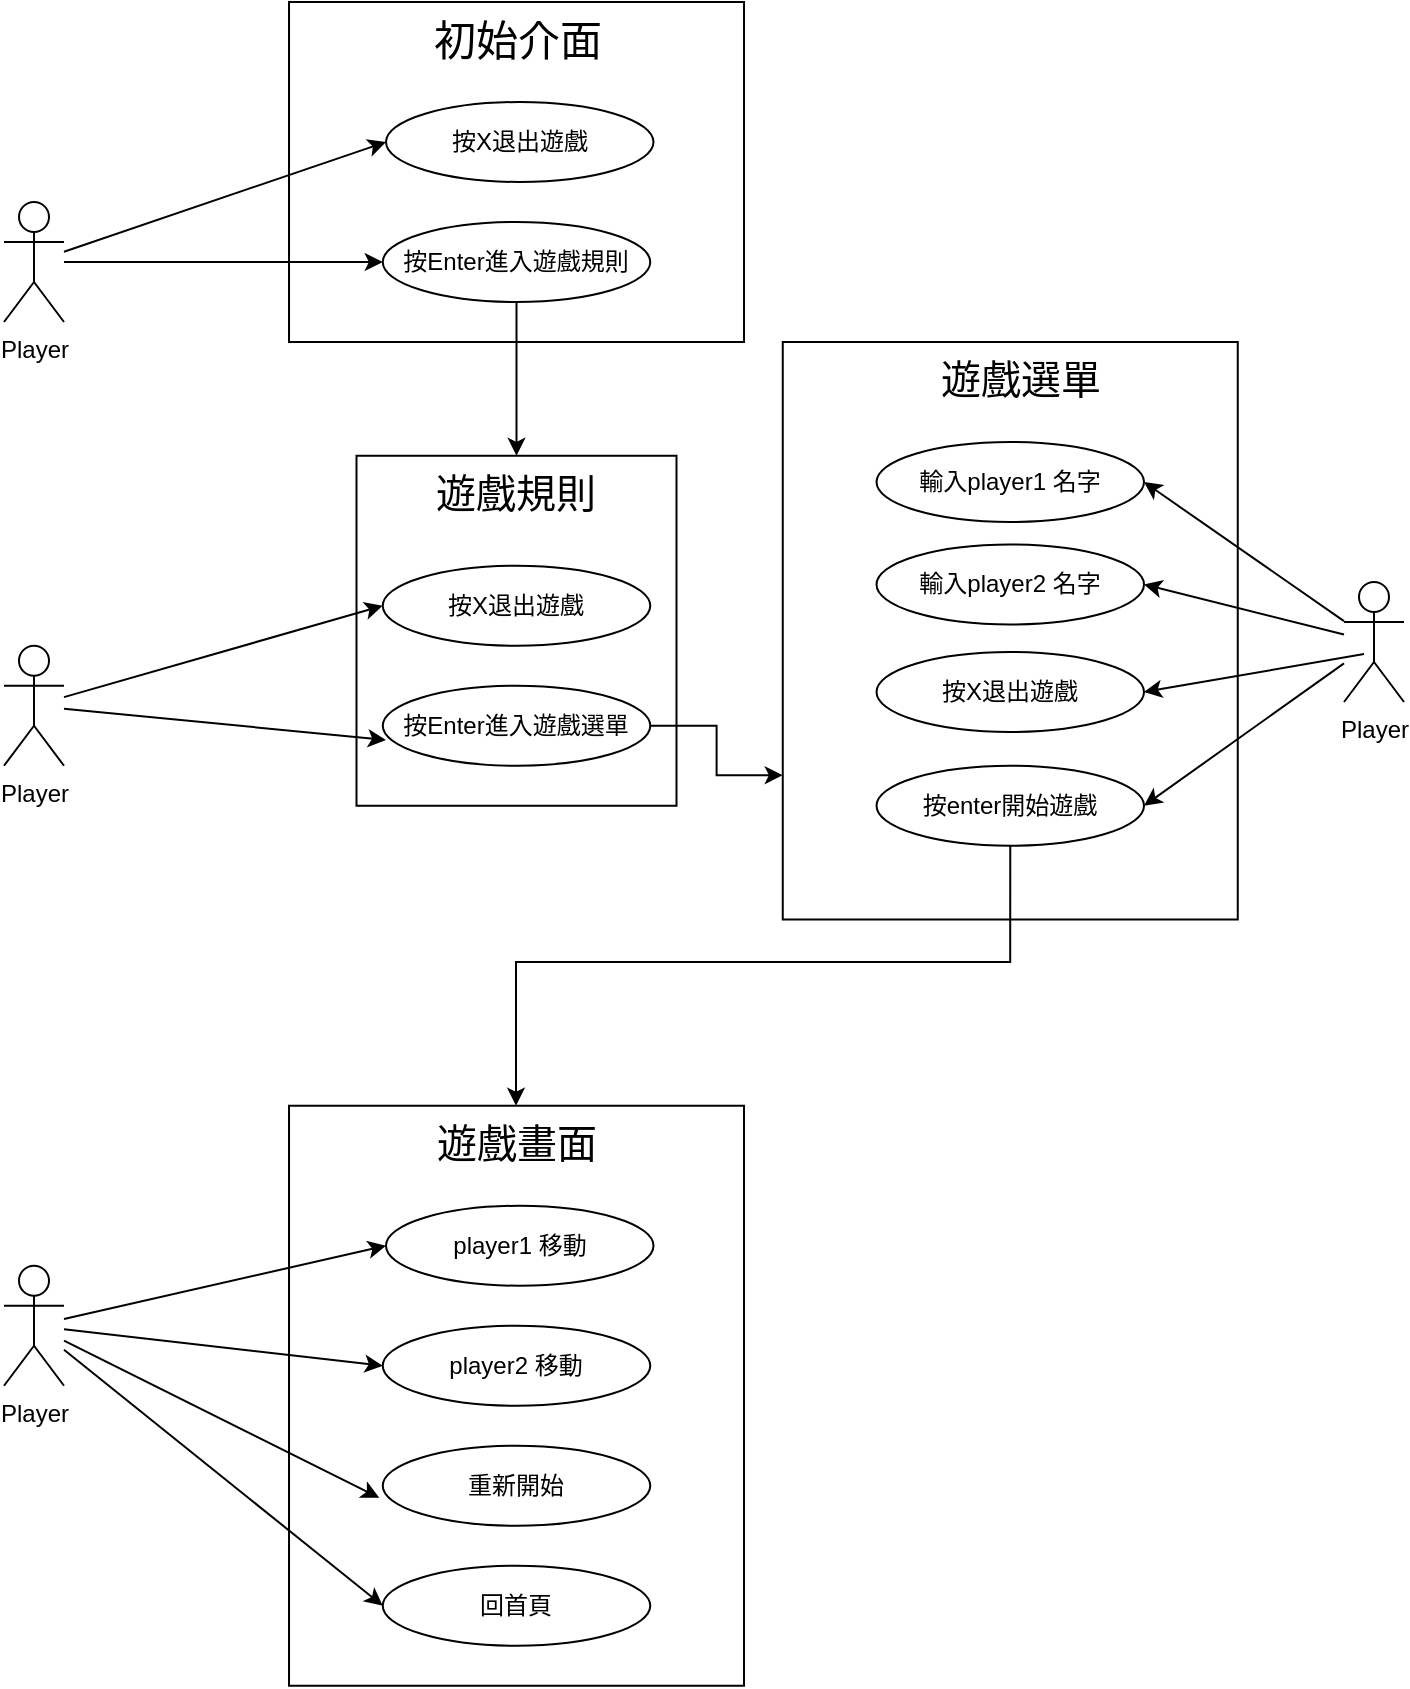 <mxfile version="24.5.3" type="github">
  <diagram name="Page-1" id="fRFBAp2FJAGGFOrt1j17">
    <mxGraphModel dx="2074" dy="1116" grid="1" gridSize="10" guides="1" tooltips="1" connect="1" arrows="1" fold="1" page="1" pageScale="1" pageWidth="850" pageHeight="1100" math="0" shadow="0">
      <root>
        <mxCell id="0" />
        <mxCell id="1" parent="0" />
        <mxCell id="SlgMJF4G2B78e_q-rDhP-2" value="&lt;font style=&quot;font-size: 20px;&quot;&gt;&amp;nbsp; 遊戲選單&lt;/font&gt;" style="rounded=0;whiteSpace=wrap;html=1;verticalAlign=top;" vertex="1" parent="1">
          <mxGeometry x="489.38" y="220" width="227.5" height="288.75" as="geometry" />
        </mxCell>
        <mxCell id="KAFOnqnanLpudtP8_fwG-33" value="&lt;font style=&quot;font-size: 20px;&quot;&gt;遊戲畫面&lt;/font&gt;" style="rounded=0;whiteSpace=wrap;html=1;align=center;verticalAlign=top;" parent="1" vertex="1">
          <mxGeometry x="242.51" y="601.87" width="227.49" height="290" as="geometry" />
        </mxCell>
        <mxCell id="KAFOnqnanLpudtP8_fwG-2" value="&lt;font style=&quot;font-size: 21px;&quot;&gt;初始介面&lt;/font&gt;" style="rounded=0;whiteSpace=wrap;html=1;verticalAlign=top;" parent="1" vertex="1">
          <mxGeometry x="242.51" y="50" width="227.5" height="170" as="geometry" />
        </mxCell>
        <mxCell id="KAFOnqnanLpudtP8_fwG-14" style="rounded=0;orthogonalLoop=1;jettySize=auto;html=1;entryX=0;entryY=0.5;entryDx=0;entryDy=0;" parent="1" source="KAFOnqnanLpudtP8_fwG-1" target="SlgMJF4G2B78e_q-rDhP-9" edge="1">
          <mxGeometry relative="1" as="geometry">
            <mxPoint x="296.25" y="230" as="targetPoint" />
          </mxGeometry>
        </mxCell>
        <mxCell id="KAFOnqnanLpudtP8_fwG-15" style="rounded=0;orthogonalLoop=1;jettySize=auto;html=1;entryX=0;entryY=0.5;entryDx=0;entryDy=0;" parent="1" source="KAFOnqnanLpudtP8_fwG-1" target="KAFOnqnanLpudtP8_fwG-10" edge="1">
          <mxGeometry relative="1" as="geometry" />
        </mxCell>
        <mxCell id="KAFOnqnanLpudtP8_fwG-1" value="Player" style="shape=umlActor;verticalLabelPosition=bottom;verticalAlign=top;html=1;outlineConnect=0;" parent="1" vertex="1">
          <mxGeometry x="100" y="150" width="30" height="60" as="geometry" />
        </mxCell>
        <mxCell id="KAFOnqnanLpudtP8_fwG-20" style="edgeStyle=orthogonalEdgeStyle;rounded=0;orthogonalLoop=1;jettySize=auto;html=1;strokeColor=default;align=center;verticalAlign=middle;fontFamily=Helvetica;fontSize=11;fontColor=default;labelBackgroundColor=default;endArrow=classic;entryX=0.5;entryY=0;entryDx=0;entryDy=0;" parent="1" source="KAFOnqnanLpudtP8_fwG-10" target="KAFOnqnanLpudtP8_fwG-26" edge="1">
          <mxGeometry relative="1" as="geometry">
            <mxPoint x="356" y="288" as="targetPoint" />
          </mxGeometry>
        </mxCell>
        <mxCell id="KAFOnqnanLpudtP8_fwG-10" value="按Enter進入遊戲規則" style="ellipse;whiteSpace=wrap;html=1;" parent="1" vertex="1">
          <mxGeometry x="289.38" y="160" width="133.75" height="40" as="geometry" />
        </mxCell>
        <mxCell id="lvF6_4PotguvGT_02k-U-1" value="Player" style="shape=umlActor;verticalLabelPosition=bottom;verticalAlign=top;html=1;outlineConnect=0;" parent="1" vertex="1">
          <mxGeometry x="100" y="371.87" width="30" height="60" as="geometry" />
        </mxCell>
        <mxCell id="KAFOnqnanLpudtP8_fwG-37" style="rounded=0;orthogonalLoop=1;jettySize=auto;html=1;entryX=0;entryY=0.5;entryDx=0;entryDy=0;strokeColor=default;align=center;verticalAlign=middle;fontFamily=Helvetica;fontSize=11;fontColor=default;labelBackgroundColor=default;endArrow=classic;" parent="1" source="lvF6_4PotguvGT_02k-U-2" target="KAFOnqnanLpudtP8_fwG-36" edge="1">
          <mxGeometry relative="1" as="geometry" />
        </mxCell>
        <mxCell id="KAFOnqnanLpudtP8_fwG-41" style="rounded=0;orthogonalLoop=1;jettySize=auto;html=1;entryX=0;entryY=0.5;entryDx=0;entryDy=0;strokeColor=default;align=center;verticalAlign=middle;fontFamily=Helvetica;fontSize=11;fontColor=default;labelBackgroundColor=default;endArrow=classic;" parent="1" source="lvF6_4PotguvGT_02k-U-2" target="KAFOnqnanLpudtP8_fwG-40" edge="1">
          <mxGeometry relative="1" as="geometry" />
        </mxCell>
        <mxCell id="KAFOnqnanLpudtP8_fwG-44" style="rounded=0;orthogonalLoop=1;jettySize=auto;html=1;entryX=0;entryY=0.5;entryDx=0;entryDy=0;strokeColor=default;align=center;verticalAlign=middle;fontFamily=Helvetica;fontSize=11;fontColor=default;labelBackgroundColor=default;endArrow=classic;" parent="1" source="lvF6_4PotguvGT_02k-U-2" target="KAFOnqnanLpudtP8_fwG-42" edge="1">
          <mxGeometry relative="1" as="geometry" />
        </mxCell>
        <mxCell id="lvF6_4PotguvGT_02k-U-2" value="Player" style="shape=umlActor;verticalLabelPosition=bottom;verticalAlign=top;html=1;outlineConnect=0;" parent="1" vertex="1">
          <mxGeometry x="100" y="681.87" width="30" height="60" as="geometry" />
        </mxCell>
        <mxCell id="KAFOnqnanLpudtP8_fwG-26" value="&lt;font style=&quot;font-size: 20px;&quot;&gt;遊戲規則&lt;/font&gt;" style="rounded=0;whiteSpace=wrap;html=1;align=center;verticalAlign=top;" parent="1" vertex="1">
          <mxGeometry x="276.25" y="276.88" width="160" height="175" as="geometry" />
        </mxCell>
        <mxCell id="KAFOnqnanLpudtP8_fwG-46" style="edgeStyle=orthogonalEdgeStyle;rounded=0;orthogonalLoop=1;jettySize=auto;html=1;strokeColor=default;align=center;verticalAlign=middle;fontFamily=Helvetica;fontSize=11;fontColor=default;labelBackgroundColor=default;endArrow=classic;exitX=0.5;exitY=1;exitDx=0;exitDy=0;" parent="1" source="KAFOnqnanLpudtP8_fwG-31" target="KAFOnqnanLpudtP8_fwG-33" edge="1">
          <mxGeometry relative="1" as="geometry">
            <Array as="points">
              <mxPoint x="603" y="530" />
              <mxPoint x="356" y="530" />
            </Array>
          </mxGeometry>
        </mxCell>
        <mxCell id="KAFOnqnanLpudtP8_fwG-31" value="按enter開始遊戲" style="ellipse;whiteSpace=wrap;html=1;" parent="1" vertex="1">
          <mxGeometry x="536.26" y="431.87" width="133.75" height="40" as="geometry" />
        </mxCell>
        <mxCell id="KAFOnqnanLpudtP8_fwG-35" value="重新開始" style="ellipse;whiteSpace=wrap;html=1;" parent="1" vertex="1">
          <mxGeometry x="289.38" y="771.87" width="133.75" height="40" as="geometry" />
        </mxCell>
        <mxCell id="KAFOnqnanLpudtP8_fwG-36" value="player1 移動" style="ellipse;whiteSpace=wrap;html=1;" parent="1" vertex="1">
          <mxGeometry x="291" y="651.87" width="133.75" height="40" as="geometry" />
        </mxCell>
        <mxCell id="KAFOnqnanLpudtP8_fwG-39" style="rounded=0;orthogonalLoop=1;jettySize=auto;html=1;entryX=-0.013;entryY=0.65;entryDx=0;entryDy=0;entryPerimeter=0;strokeColor=default;align=center;verticalAlign=middle;fontFamily=Helvetica;fontSize=11;fontColor=default;labelBackgroundColor=default;endArrow=classic;" parent="1" source="lvF6_4PotguvGT_02k-U-2" target="KAFOnqnanLpudtP8_fwG-35" edge="1">
          <mxGeometry relative="1" as="geometry" />
        </mxCell>
        <mxCell id="KAFOnqnanLpudtP8_fwG-40" value="player2 移動" style="ellipse;whiteSpace=wrap;html=1;" parent="1" vertex="1">
          <mxGeometry x="289.38" y="711.87" width="133.75" height="40" as="geometry" />
        </mxCell>
        <mxCell id="KAFOnqnanLpudtP8_fwG-42" value="回首頁" style="ellipse;whiteSpace=wrap;html=1;" parent="1" vertex="1">
          <mxGeometry x="289.38" y="831.87" width="133.75" height="40" as="geometry" />
        </mxCell>
        <mxCell id="SlgMJF4G2B78e_q-rDhP-3" value="輸入player2&lt;span style=&quot;background-color: initial;&quot;&gt;&amp;nbsp;名字&lt;/span&gt;" style="ellipse;whiteSpace=wrap;html=1;" vertex="1" parent="1">
          <mxGeometry x="536.26" y="321.25" width="133.75" height="40" as="geometry" />
        </mxCell>
        <mxCell id="SlgMJF4G2B78e_q-rDhP-4" value="輸入player1 名字" style="ellipse;whiteSpace=wrap;html=1;" vertex="1" parent="1">
          <mxGeometry x="536.26" y="270" width="133.75" height="40" as="geometry" />
        </mxCell>
        <mxCell id="SlgMJF4G2B78e_q-rDhP-6" value="按X退出遊戲" style="ellipse;whiteSpace=wrap;html=1;" vertex="1" parent="1">
          <mxGeometry x="536.26" y="375" width="133.75" height="40" as="geometry" />
        </mxCell>
        <mxCell id="SlgMJF4G2B78e_q-rDhP-9" value="按X退出遊戲" style="ellipse;whiteSpace=wrap;html=1;" vertex="1" parent="1">
          <mxGeometry x="291" y="100" width="133.75" height="40" as="geometry" />
        </mxCell>
        <mxCell id="SlgMJF4G2B78e_q-rDhP-10" value="按X退出遊戲" style="ellipse;whiteSpace=wrap;html=1;" vertex="1" parent="1">
          <mxGeometry x="289.38" y="331.87" width="133.75" height="40" as="geometry" />
        </mxCell>
        <mxCell id="SlgMJF4G2B78e_q-rDhP-12" style="edgeStyle=orthogonalEdgeStyle;rounded=0;orthogonalLoop=1;jettySize=auto;html=1;entryX=0;entryY=0.75;entryDx=0;entryDy=0;" edge="1" parent="1" source="SlgMJF4G2B78e_q-rDhP-11" target="SlgMJF4G2B78e_q-rDhP-2">
          <mxGeometry relative="1" as="geometry" />
        </mxCell>
        <mxCell id="SlgMJF4G2B78e_q-rDhP-11" value="按Enter進入遊戲選單" style="ellipse;whiteSpace=wrap;html=1;" vertex="1" parent="1">
          <mxGeometry x="289.39" y="391.87" width="133.75" height="40" as="geometry" />
        </mxCell>
        <mxCell id="SlgMJF4G2B78e_q-rDhP-13" style="rounded=0;orthogonalLoop=1;jettySize=auto;html=1;entryX=0;entryY=0.5;entryDx=0;entryDy=0;" edge="1" parent="1" source="lvF6_4PotguvGT_02k-U-1" target="SlgMJF4G2B78e_q-rDhP-10">
          <mxGeometry relative="1" as="geometry">
            <mxPoint x="140" y="185" as="sourcePoint" />
            <mxPoint x="301" y="130" as="targetPoint" />
          </mxGeometry>
        </mxCell>
        <mxCell id="SlgMJF4G2B78e_q-rDhP-14" style="rounded=0;orthogonalLoop=1;jettySize=auto;html=1;entryX=0.012;entryY=0.678;entryDx=0;entryDy=0;entryPerimeter=0;" edge="1" parent="1" source="lvF6_4PotguvGT_02k-U-1" target="SlgMJF4G2B78e_q-rDhP-11">
          <mxGeometry relative="1" as="geometry">
            <mxPoint x="140" y="408" as="sourcePoint" />
            <mxPoint x="299" y="362" as="targetPoint" />
          </mxGeometry>
        </mxCell>
        <mxCell id="SlgMJF4G2B78e_q-rDhP-16" value="Player" style="shape=umlActor;verticalLabelPosition=bottom;verticalAlign=top;html=1;outlineConnect=0;" vertex="1" parent="1">
          <mxGeometry x="770" y="340" width="30" height="60" as="geometry" />
        </mxCell>
        <mxCell id="SlgMJF4G2B78e_q-rDhP-17" style="rounded=0;orthogonalLoop=1;jettySize=auto;html=1;entryX=1;entryY=0.5;entryDx=0;entryDy=0;" edge="1" parent="1" source="SlgMJF4G2B78e_q-rDhP-16" target="SlgMJF4G2B78e_q-rDhP-4">
          <mxGeometry relative="1" as="geometry">
            <mxPoint x="140" y="408" as="sourcePoint" />
            <mxPoint x="770" y="170" as="targetPoint" />
          </mxGeometry>
        </mxCell>
        <mxCell id="SlgMJF4G2B78e_q-rDhP-18" style="rounded=0;orthogonalLoop=1;jettySize=auto;html=1;entryX=1;entryY=0.5;entryDx=0;entryDy=0;" edge="1" parent="1" source="SlgMJF4G2B78e_q-rDhP-16" target="SlgMJF4G2B78e_q-rDhP-3">
          <mxGeometry relative="1" as="geometry">
            <mxPoint x="760" y="490" as="sourcePoint" />
            <mxPoint x="780" y="370" as="targetPoint" />
          </mxGeometry>
        </mxCell>
        <mxCell id="SlgMJF4G2B78e_q-rDhP-19" style="rounded=0;orthogonalLoop=1;jettySize=auto;html=1;entryX=1;entryY=0.5;entryDx=0;entryDy=0;" edge="1" parent="1" target="SlgMJF4G2B78e_q-rDhP-6">
          <mxGeometry relative="1" as="geometry">
            <mxPoint x="780" y="376" as="sourcePoint" />
            <mxPoint x="680" y="351" as="targetPoint" />
          </mxGeometry>
        </mxCell>
        <mxCell id="SlgMJF4G2B78e_q-rDhP-20" style="rounded=0;orthogonalLoop=1;jettySize=auto;html=1;entryX=1;entryY=0.5;entryDx=0;entryDy=0;" edge="1" parent="1" source="SlgMJF4G2B78e_q-rDhP-16" target="KAFOnqnanLpudtP8_fwG-31">
          <mxGeometry relative="1" as="geometry">
            <mxPoint x="790" y="386" as="sourcePoint" />
            <mxPoint x="690" y="361" as="targetPoint" />
          </mxGeometry>
        </mxCell>
      </root>
    </mxGraphModel>
  </diagram>
</mxfile>
